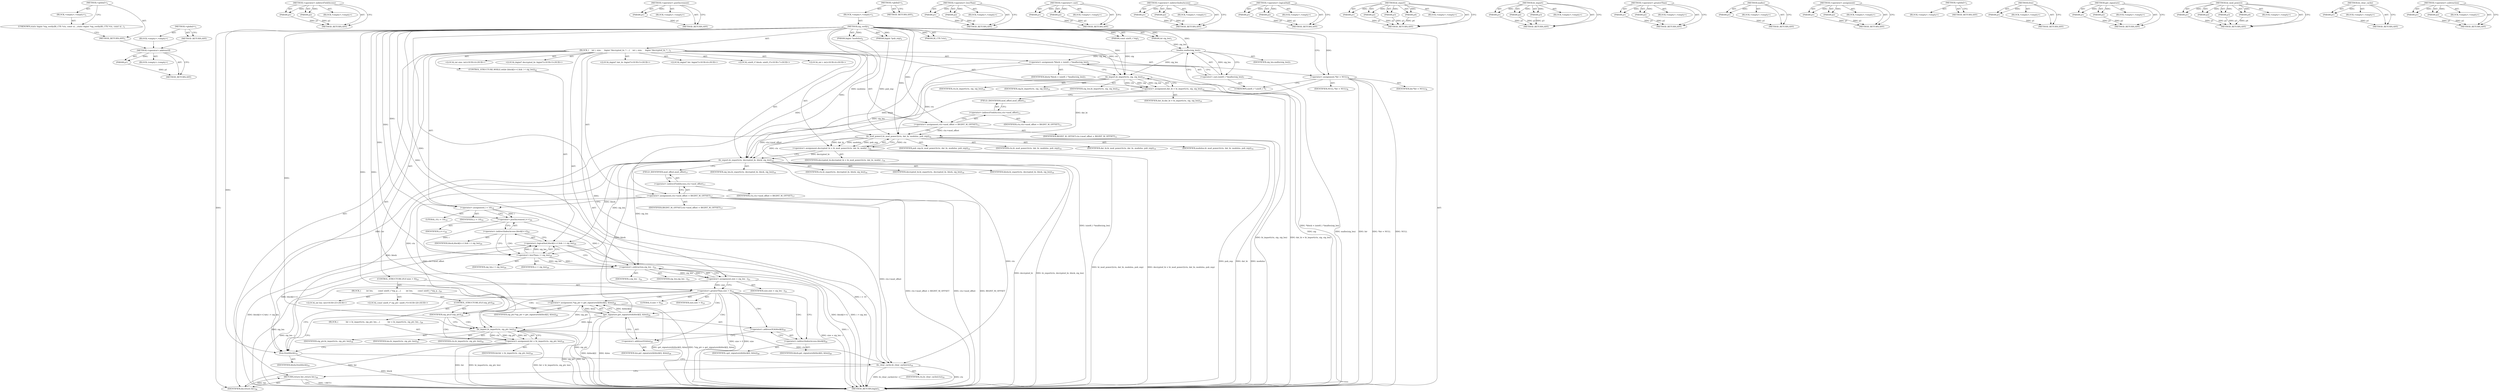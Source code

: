 digraph "&lt;global&gt;" {
vulnerable_204 [label=<(METHOD,&lt;operator&gt;.addressOf)>];
vulnerable_205 [label=<(PARAM,p1)>];
vulnerable_206 [label=<(BLOCK,&lt;empty&gt;,&lt;empty&gt;)>];
vulnerable_207 [label=<(METHOD_RETURN,ANY)>];
vulnerable_151 [label=<(METHOD,&lt;operator&gt;.indirectFieldAccess)>];
vulnerable_152 [label=<(PARAM,p1)>];
vulnerable_153 [label=<(PARAM,p2)>];
vulnerable_154 [label=<(BLOCK,&lt;empty&gt;,&lt;empty&gt;)>];
vulnerable_155 [label=<(METHOD_RETURN,ANY)>];
vulnerable_180 [label=<(METHOD,&lt;operator&gt;.postIncrement)>];
vulnerable_181 [label=<(PARAM,p1)>];
vulnerable_182 [label=<(BLOCK,&lt;empty&gt;,&lt;empty&gt;)>];
vulnerable_183 [label=<(METHOD_RETURN,ANY)>];
vulnerable_6 [label=<(METHOD,&lt;global&gt;)<SUB>1</SUB>>];
vulnerable_7 [label=<(BLOCK,&lt;empty&gt;,&lt;empty&gt;)<SUB>1</SUB>>];
vulnerable_8 [label=<(METHOD,sig_verify)<SUB>1</SUB>>];
vulnerable_9 [label=<(PARAM,BI_CTX *ctx)<SUB>1</SUB>>];
vulnerable_10 [label=<(PARAM,const uint8_t *sig)<SUB>1</SUB>>];
vulnerable_11 [label=<(PARAM,int sig_len)<SUB>1</SUB>>];
vulnerable_12 [label=<(PARAM,bigint *modulus)<SUB>2</SUB>>];
vulnerable_13 [label=<(PARAM,bigint *pub_exp)<SUB>2</SUB>>];
vulnerable_14 [label=<(BLOCK,{
    int i, size;
     bigint *decrypted_bi, *...,{
    int i, size;
     bigint *decrypted_bi, *...)<SUB>3</SUB>>];
vulnerable_15 [label="<(LOCAL,int i: int)<SUB>4</SUB>>"];
vulnerable_16 [label="<(LOCAL,int size: int)<SUB>4</SUB>>"];
vulnerable_17 [label="<(LOCAL,bigint* decrypted_bi: bigint*)<SUB>5</SUB>>"];
vulnerable_18 [label="<(LOCAL,bigint* dat_bi: bigint*)<SUB>5</SUB>>"];
vulnerable_19 [label="<(LOCAL,bigint* bir: bigint*)<SUB>6</SUB>>"];
vulnerable_20 [label=<(&lt;operator&gt;.assignment,*bir = NULL)<SUB>6</SUB>>];
vulnerable_21 [label=<(IDENTIFIER,bir,*bir = NULL)<SUB>6</SUB>>];
vulnerable_22 [label=<(IDENTIFIER,NULL,*bir = NULL)<SUB>6</SUB>>];
vulnerable_23 [label="<(LOCAL,uint8_t* block: uint8_t*)<SUB>7</SUB>>"];
vulnerable_24 [label=<(&lt;operator&gt;.assignment,*block = (uint8_t *)malloc(sig_len))<SUB>7</SUB>>];
vulnerable_25 [label=<(IDENTIFIER,block,*block = (uint8_t *)malloc(sig_len))<SUB>7</SUB>>];
vulnerable_26 [label=<(&lt;operator&gt;.cast,(uint8_t *)malloc(sig_len))<SUB>7</SUB>>];
vulnerable_27 [label=<(UNKNOWN,uint8_t *,uint8_t *)<SUB>7</SUB>>];
vulnerable_28 [label=<(malloc,malloc(sig_len))<SUB>7</SUB>>];
vulnerable_29 [label=<(IDENTIFIER,sig_len,malloc(sig_len))<SUB>7</SUB>>];
vulnerable_30 [label=<(&lt;operator&gt;.assignment,dat_bi = bi_import(ctx, sig, sig_len))<SUB>10</SUB>>];
vulnerable_31 [label=<(IDENTIFIER,dat_bi,dat_bi = bi_import(ctx, sig, sig_len))<SUB>10</SUB>>];
vulnerable_32 [label=<(bi_import,bi_import(ctx, sig, sig_len))<SUB>10</SUB>>];
vulnerable_33 [label=<(IDENTIFIER,ctx,bi_import(ctx, sig, sig_len))<SUB>10</SUB>>];
vulnerable_34 [label=<(IDENTIFIER,sig,bi_import(ctx, sig, sig_len))<SUB>10</SUB>>];
vulnerable_35 [label=<(IDENTIFIER,sig_len,bi_import(ctx, sig, sig_len))<SUB>10</SUB>>];
vulnerable_36 [label=<(&lt;operator&gt;.assignment,ctx-&gt;mod_offset = BIGINT_M_OFFSET)<SUB>11</SUB>>];
vulnerable_37 [label=<(&lt;operator&gt;.indirectFieldAccess,ctx-&gt;mod_offset)<SUB>11</SUB>>];
vulnerable_38 [label=<(IDENTIFIER,ctx,ctx-&gt;mod_offset = BIGINT_M_OFFSET)<SUB>11</SUB>>];
vulnerable_39 [label=<(FIELD_IDENTIFIER,mod_offset,mod_offset)<SUB>11</SUB>>];
vulnerable_40 [label=<(IDENTIFIER,BIGINT_M_OFFSET,ctx-&gt;mod_offset = BIGINT_M_OFFSET)<SUB>11</SUB>>];
vulnerable_41 [label=<(&lt;operator&gt;.assignment,decrypted_bi = bi_mod_power2(ctx, dat_bi, modul...)<SUB>14</SUB>>];
vulnerable_42 [label=<(IDENTIFIER,decrypted_bi,decrypted_bi = bi_mod_power2(ctx, dat_bi, modul...)<SUB>14</SUB>>];
vulnerable_43 [label=<(bi_mod_power2,bi_mod_power2(ctx, dat_bi, modulus, pub_exp))<SUB>14</SUB>>];
vulnerable_44 [label=<(IDENTIFIER,ctx,bi_mod_power2(ctx, dat_bi, modulus, pub_exp))<SUB>14</SUB>>];
vulnerable_45 [label=<(IDENTIFIER,dat_bi,bi_mod_power2(ctx, dat_bi, modulus, pub_exp))<SUB>14</SUB>>];
vulnerable_46 [label=<(IDENTIFIER,modulus,bi_mod_power2(ctx, dat_bi, modulus, pub_exp))<SUB>14</SUB>>];
vulnerable_47 [label=<(IDENTIFIER,pub_exp,bi_mod_power2(ctx, dat_bi, modulus, pub_exp))<SUB>14</SUB>>];
vulnerable_48 [label=<(bi_export,bi_export(ctx, decrypted_bi, block, sig_len))<SUB>16</SUB>>];
vulnerable_49 [label=<(IDENTIFIER,ctx,bi_export(ctx, decrypted_bi, block, sig_len))<SUB>16</SUB>>];
vulnerable_50 [label=<(IDENTIFIER,decrypted_bi,bi_export(ctx, decrypted_bi, block, sig_len))<SUB>16</SUB>>];
vulnerable_51 [label=<(IDENTIFIER,block,bi_export(ctx, decrypted_bi, block, sig_len))<SUB>16</SUB>>];
vulnerable_52 [label=<(IDENTIFIER,sig_len,bi_export(ctx, decrypted_bi, block, sig_len))<SUB>16</SUB>>];
vulnerable_53 [label=<(&lt;operator&gt;.assignment,ctx-&gt;mod_offset = BIGINT_M_OFFSET)<SUB>17</SUB>>];
vulnerable_54 [label=<(&lt;operator&gt;.indirectFieldAccess,ctx-&gt;mod_offset)<SUB>17</SUB>>];
vulnerable_55 [label=<(IDENTIFIER,ctx,ctx-&gt;mod_offset = BIGINT_M_OFFSET)<SUB>17</SUB>>];
vulnerable_56 [label=<(FIELD_IDENTIFIER,mod_offset,mod_offset)<SUB>17</SUB>>];
vulnerable_57 [label=<(IDENTIFIER,BIGINT_M_OFFSET,ctx-&gt;mod_offset = BIGINT_M_OFFSET)<SUB>17</SUB>>];
vulnerable_58 [label=<(&lt;operator&gt;.assignment,i = 10)<SUB>19</SUB>>];
vulnerable_59 [label=<(IDENTIFIER,i,i = 10)<SUB>19</SUB>>];
vulnerable_60 [label=<(LITERAL,10,i = 10)<SUB>19</SUB>>];
vulnerable_61 [label=<(CONTROL_STRUCTURE,WHILE,while (block[i++] &amp;&amp; i &lt; sig_len))<SUB>20</SUB>>];
vulnerable_62 [label=<(&lt;operator&gt;.logicalAnd,block[i++] &amp;&amp; i &lt; sig_len)<SUB>20</SUB>>];
vulnerable_63 [label=<(&lt;operator&gt;.indirectIndexAccess,block[i++])<SUB>20</SUB>>];
vulnerable_64 [label=<(IDENTIFIER,block,block[i++] &amp;&amp; i &lt; sig_len)<SUB>20</SUB>>];
vulnerable_65 [label=<(&lt;operator&gt;.postIncrement,i++)<SUB>20</SUB>>];
vulnerable_66 [label=<(IDENTIFIER,i,i++)<SUB>20</SUB>>];
vulnerable_67 [label=<(&lt;operator&gt;.lessThan,i &lt; sig_len)<SUB>20</SUB>>];
vulnerable_68 [label=<(IDENTIFIER,i,i &lt; sig_len)<SUB>20</SUB>>];
vulnerable_69 [label=<(IDENTIFIER,sig_len,i &lt; sig_len)<SUB>20</SUB>>];
vulnerable_70 [label=<(&lt;operator&gt;.assignment,size = sig_len - i)<SUB>21</SUB>>];
vulnerable_71 [label=<(IDENTIFIER,size,size = sig_len - i)<SUB>21</SUB>>];
vulnerable_72 [label=<(&lt;operator&gt;.subtraction,sig_len - i)<SUB>21</SUB>>];
vulnerable_73 [label=<(IDENTIFIER,sig_len,sig_len - i)<SUB>21</SUB>>];
vulnerable_74 [label=<(IDENTIFIER,i,sig_len - i)<SUB>21</SUB>>];
vulnerable_75 [label=<(CONTROL_STRUCTURE,IF,if (size &gt; 0))<SUB>23</SUB>>];
vulnerable_76 [label=<(&lt;operator&gt;.greaterThan,size &gt; 0)<SUB>23</SUB>>];
vulnerable_77 [label=<(IDENTIFIER,size,size &gt; 0)<SUB>23</SUB>>];
vulnerable_78 [label=<(LITERAL,0,size &gt; 0)<SUB>23</SUB>>];
vulnerable_79 [label=<(BLOCK,{
        int len;
        const uint8_t *sig_p...,{
        int len;
        const uint8_t *sig_p...)<SUB>24</SUB>>];
vulnerable_80 [label="<(LOCAL,int len: int)<SUB>25</SUB>>"];
vulnerable_81 [label="<(LOCAL,const uint8_t* sig_ptr: uint8_t*)<SUB>26</SUB>>"];
vulnerable_82 [label=<(&lt;operator&gt;.assignment,*sig_ptr = get_signature(&amp;block[i], &amp;len))<SUB>26</SUB>>];
vulnerable_83 [label=<(IDENTIFIER,sig_ptr,*sig_ptr = get_signature(&amp;block[i], &amp;len))<SUB>26</SUB>>];
vulnerable_84 [label=<(get_signature,get_signature(&amp;block[i], &amp;len))<SUB>26</SUB>>];
vulnerable_85 [label=<(&lt;operator&gt;.addressOf,&amp;block[i])<SUB>26</SUB>>];
vulnerable_86 [label=<(&lt;operator&gt;.indirectIndexAccess,block[i])<SUB>26</SUB>>];
vulnerable_87 [label=<(IDENTIFIER,block,get_signature(&amp;block[i], &amp;len))<SUB>26</SUB>>];
vulnerable_88 [label=<(IDENTIFIER,i,get_signature(&amp;block[i], &amp;len))<SUB>26</SUB>>];
vulnerable_89 [label=<(&lt;operator&gt;.addressOf,&amp;len)<SUB>26</SUB>>];
vulnerable_90 [label=<(IDENTIFIER,len,get_signature(&amp;block[i], &amp;len))<SUB>26</SUB>>];
vulnerable_91 [label=<(CONTROL_STRUCTURE,IF,if (sig_ptr))<SUB>28</SUB>>];
vulnerable_92 [label=<(IDENTIFIER,sig_ptr,if (sig_ptr))<SUB>28</SUB>>];
vulnerable_93 [label=<(BLOCK,{
            bir = bi_import(ctx, sig_ptr, len...,{
            bir = bi_import(ctx, sig_ptr, len...)<SUB>29</SUB>>];
vulnerable_94 [label=<(&lt;operator&gt;.assignment,bir = bi_import(ctx, sig_ptr, len))<SUB>30</SUB>>];
vulnerable_95 [label=<(IDENTIFIER,bir,bir = bi_import(ctx, sig_ptr, len))<SUB>30</SUB>>];
vulnerable_96 [label=<(bi_import,bi_import(ctx, sig_ptr, len))<SUB>30</SUB>>];
vulnerable_97 [label=<(IDENTIFIER,ctx,bi_import(ctx, sig_ptr, len))<SUB>30</SUB>>];
vulnerable_98 [label=<(IDENTIFIER,sig_ptr,bi_import(ctx, sig_ptr, len))<SUB>30</SUB>>];
vulnerable_99 [label=<(IDENTIFIER,len,bi_import(ctx, sig_ptr, len))<SUB>30</SUB>>];
vulnerable_100 [label=<(free,free(block))<SUB>33</SUB>>];
vulnerable_101 [label=<(IDENTIFIER,block,free(block))<SUB>33</SUB>>];
vulnerable_102 [label=<(bi_clear_cache,bi_clear_cache(ctx))<SUB>35</SUB>>];
vulnerable_103 [label=<(IDENTIFIER,ctx,bi_clear_cache(ctx))<SUB>35</SUB>>];
vulnerable_104 [label=<(RETURN,return bir;,return bir;)<SUB>36</SUB>>];
vulnerable_105 [label=<(IDENTIFIER,bir,return bir;)<SUB>36</SUB>>];
vulnerable_106 [label=<(METHOD_RETURN,bigint)<SUB>1</SUB>>];
vulnerable_108 [label=<(METHOD_RETURN,ANY)<SUB>1</SUB>>];
vulnerable_184 [label=<(METHOD,&lt;operator&gt;.lessThan)>];
vulnerable_185 [label=<(PARAM,p1)>];
vulnerable_186 [label=<(PARAM,p2)>];
vulnerable_187 [label=<(BLOCK,&lt;empty&gt;,&lt;empty&gt;)>];
vulnerable_188 [label=<(METHOD_RETURN,ANY)>];
vulnerable_136 [label=<(METHOD,&lt;operator&gt;.cast)>];
vulnerable_137 [label=<(PARAM,p1)>];
vulnerable_138 [label=<(PARAM,p2)>];
vulnerable_139 [label=<(BLOCK,&lt;empty&gt;,&lt;empty&gt;)>];
vulnerable_140 [label=<(METHOD_RETURN,ANY)>];
vulnerable_175 [label=<(METHOD,&lt;operator&gt;.indirectIndexAccess)>];
vulnerable_176 [label=<(PARAM,p1)>];
vulnerable_177 [label=<(PARAM,p2)>];
vulnerable_178 [label=<(BLOCK,&lt;empty&gt;,&lt;empty&gt;)>];
vulnerable_179 [label=<(METHOD_RETURN,ANY)>];
vulnerable_170 [label=<(METHOD,&lt;operator&gt;.logicalAnd)>];
vulnerable_171 [label=<(PARAM,p1)>];
vulnerable_172 [label=<(PARAM,p2)>];
vulnerable_173 [label=<(BLOCK,&lt;empty&gt;,&lt;empty&gt;)>];
vulnerable_174 [label=<(METHOD_RETURN,ANY)>];
vulnerable_163 [label=<(METHOD,bi_export)>];
vulnerable_164 [label=<(PARAM,p1)>];
vulnerable_165 [label=<(PARAM,p2)>];
vulnerable_166 [label=<(PARAM,p3)>];
vulnerable_167 [label=<(PARAM,p4)>];
vulnerable_168 [label=<(BLOCK,&lt;empty&gt;,&lt;empty&gt;)>];
vulnerable_169 [label=<(METHOD_RETURN,ANY)>];
vulnerable_145 [label=<(METHOD,bi_import)>];
vulnerable_146 [label=<(PARAM,p1)>];
vulnerable_147 [label=<(PARAM,p2)>];
vulnerable_148 [label=<(PARAM,p3)>];
vulnerable_149 [label=<(BLOCK,&lt;empty&gt;,&lt;empty&gt;)>];
vulnerable_150 [label=<(METHOD_RETURN,ANY)>];
vulnerable_194 [label=<(METHOD,&lt;operator&gt;.greaterThan)>];
vulnerable_195 [label=<(PARAM,p1)>];
vulnerable_196 [label=<(PARAM,p2)>];
vulnerable_197 [label=<(BLOCK,&lt;empty&gt;,&lt;empty&gt;)>];
vulnerable_198 [label=<(METHOD_RETURN,ANY)>];
vulnerable_141 [label=<(METHOD,malloc)>];
vulnerable_142 [label=<(PARAM,p1)>];
vulnerable_143 [label=<(BLOCK,&lt;empty&gt;,&lt;empty&gt;)>];
vulnerable_144 [label=<(METHOD_RETURN,ANY)>];
vulnerable_131 [label=<(METHOD,&lt;operator&gt;.assignment)>];
vulnerable_132 [label=<(PARAM,p1)>];
vulnerable_133 [label=<(PARAM,p2)>];
vulnerable_134 [label=<(BLOCK,&lt;empty&gt;,&lt;empty&gt;)>];
vulnerable_135 [label=<(METHOD_RETURN,ANY)>];
vulnerable_125 [label=<(METHOD,&lt;global&gt;)<SUB>1</SUB>>];
vulnerable_126 [label=<(BLOCK,&lt;empty&gt;,&lt;empty&gt;)>];
vulnerable_127 [label=<(METHOD_RETURN,ANY)>];
vulnerable_208 [label=<(METHOD,free)>];
vulnerable_209 [label=<(PARAM,p1)>];
vulnerable_210 [label=<(BLOCK,&lt;empty&gt;,&lt;empty&gt;)>];
vulnerable_211 [label=<(METHOD_RETURN,ANY)>];
vulnerable_199 [label=<(METHOD,get_signature)>];
vulnerable_200 [label=<(PARAM,p1)>];
vulnerable_201 [label=<(PARAM,p2)>];
vulnerable_202 [label=<(BLOCK,&lt;empty&gt;,&lt;empty&gt;)>];
vulnerable_203 [label=<(METHOD_RETURN,ANY)>];
vulnerable_156 [label=<(METHOD,bi_mod_power2)>];
vulnerable_157 [label=<(PARAM,p1)>];
vulnerable_158 [label=<(PARAM,p2)>];
vulnerable_159 [label=<(PARAM,p3)>];
vulnerable_160 [label=<(PARAM,p4)>];
vulnerable_161 [label=<(BLOCK,&lt;empty&gt;,&lt;empty&gt;)>];
vulnerable_162 [label=<(METHOD_RETURN,ANY)>];
vulnerable_212 [label=<(METHOD,bi_clear_cache)>];
vulnerable_213 [label=<(PARAM,p1)>];
vulnerable_214 [label=<(BLOCK,&lt;empty&gt;,&lt;empty&gt;)>];
vulnerable_215 [label=<(METHOD_RETURN,ANY)>];
vulnerable_189 [label=<(METHOD,&lt;operator&gt;.subtraction)>];
vulnerable_190 [label=<(PARAM,p1)>];
vulnerable_191 [label=<(PARAM,p2)>];
vulnerable_192 [label=<(BLOCK,&lt;empty&gt;,&lt;empty&gt;)>];
vulnerable_193 [label=<(METHOD_RETURN,ANY)>];
fixed_6 [label=<(METHOD,&lt;global&gt;)<SUB>1</SUB>>];
fixed_7 [label=<(BLOCK,&lt;empty&gt;,&lt;empty&gt;)<SUB>1</SUB>>];
fixed_8 [label=<(UNKNOWN,static bigint *sig_verify(BI_CTX *ctx, const ui...,static bigint *sig_verify(BI_CTX *ctx, const ui...)<SUB>1</SUB>>];
fixed_9 [label=<(METHOD_RETURN,ANY)<SUB>1</SUB>>];
fixed_14 [label=<(METHOD,&lt;global&gt;)<SUB>1</SUB>>];
fixed_15 [label=<(BLOCK,&lt;empty&gt;,&lt;empty&gt;)>];
fixed_16 [label=<(METHOD_RETURN,ANY)>];
vulnerable_204 -> vulnerable_205  [key=0, label="AST: "];
vulnerable_204 -> vulnerable_205  [key=1, label="DDG: "];
vulnerable_204 -> vulnerable_206  [key=0, label="AST: "];
vulnerable_204 -> vulnerable_207  [key=0, label="AST: "];
vulnerable_204 -> vulnerable_207  [key=1, label="CFG: "];
vulnerable_205 -> vulnerable_207  [key=0, label="DDG: p1"];
vulnerable_151 -> vulnerable_152  [key=0, label="AST: "];
vulnerable_151 -> vulnerable_152  [key=1, label="DDG: "];
vulnerable_151 -> vulnerable_154  [key=0, label="AST: "];
vulnerable_151 -> vulnerable_153  [key=0, label="AST: "];
vulnerable_151 -> vulnerable_153  [key=1, label="DDG: "];
vulnerable_151 -> vulnerable_155  [key=0, label="AST: "];
vulnerable_151 -> vulnerable_155  [key=1, label="CFG: "];
vulnerable_152 -> vulnerable_155  [key=0, label="DDG: p1"];
vulnerable_153 -> vulnerable_155  [key=0, label="DDG: p2"];
vulnerable_180 -> vulnerable_181  [key=0, label="AST: "];
vulnerable_180 -> vulnerable_181  [key=1, label="DDG: "];
vulnerable_180 -> vulnerable_182  [key=0, label="AST: "];
vulnerable_180 -> vulnerable_183  [key=0, label="AST: "];
vulnerable_180 -> vulnerable_183  [key=1, label="CFG: "];
vulnerable_181 -> vulnerable_183  [key=0, label="DDG: p1"];
vulnerable_6 -> vulnerable_7  [key=0, label="AST: "];
vulnerable_6 -> vulnerable_108  [key=0, label="AST: "];
vulnerable_6 -> vulnerable_108  [key=1, label="CFG: "];
vulnerable_7 -> vulnerable_8  [key=0, label="AST: "];
vulnerable_8 -> vulnerable_9  [key=0, label="AST: "];
vulnerable_8 -> vulnerable_9  [key=1, label="DDG: "];
vulnerable_8 -> vulnerable_10  [key=0, label="AST: "];
vulnerable_8 -> vulnerable_10  [key=1, label="DDG: "];
vulnerable_8 -> vulnerable_11  [key=0, label="AST: "];
vulnerable_8 -> vulnerable_11  [key=1, label="DDG: "];
vulnerable_8 -> vulnerable_12  [key=0, label="AST: "];
vulnerable_8 -> vulnerable_12  [key=1, label="DDG: "];
vulnerable_8 -> vulnerable_13  [key=0, label="AST: "];
vulnerable_8 -> vulnerable_13  [key=1, label="DDG: "];
vulnerable_8 -> vulnerable_14  [key=0, label="AST: "];
vulnerable_8 -> vulnerable_106  [key=0, label="AST: "];
vulnerable_8 -> vulnerable_20  [key=0, label="CFG: "];
vulnerable_8 -> vulnerable_20  [key=1, label="DDG: "];
vulnerable_8 -> vulnerable_36  [key=0, label="DDG: "];
vulnerable_8 -> vulnerable_53  [key=0, label="DDG: "];
vulnerable_8 -> vulnerable_58  [key=0, label="DDG: "];
vulnerable_8 -> vulnerable_48  [key=0, label="DDG: "];
vulnerable_8 -> vulnerable_100  [key=0, label="DDG: "];
vulnerable_8 -> vulnerable_102  [key=0, label="DDG: "];
vulnerable_8 -> vulnerable_105  [key=0, label="DDG: "];
vulnerable_8 -> vulnerable_32  [key=0, label="DDG: "];
vulnerable_8 -> vulnerable_43  [key=0, label="DDG: "];
vulnerable_8 -> vulnerable_72  [key=0, label="DDG: "];
vulnerable_8 -> vulnerable_76  [key=0, label="DDG: "];
vulnerable_8 -> vulnerable_28  [key=0, label="DDG: "];
vulnerable_8 -> vulnerable_67  [key=0, label="DDG: "];
vulnerable_8 -> vulnerable_92  [key=0, label="DDG: "];
vulnerable_8 -> vulnerable_65  [key=0, label="DDG: "];
vulnerable_8 -> vulnerable_84  [key=0, label="DDG: "];
vulnerable_8 -> vulnerable_96  [key=0, label="DDG: "];
vulnerable_9 -> vulnerable_32  [key=0, label="DDG: ctx"];
vulnerable_10 -> vulnerable_32  [key=0, label="DDG: sig"];
vulnerable_11 -> vulnerable_28  [key=0, label="DDG: sig_len"];
vulnerable_12 -> vulnerable_43  [key=0, label="DDG: modulus"];
vulnerable_13 -> vulnerable_43  [key=0, label="DDG: pub_exp"];
vulnerable_14 -> vulnerable_15  [key=0, label="AST: "];
vulnerable_14 -> vulnerable_16  [key=0, label="AST: "];
vulnerable_14 -> vulnerable_17  [key=0, label="AST: "];
vulnerable_14 -> vulnerable_18  [key=0, label="AST: "];
vulnerable_14 -> vulnerable_19  [key=0, label="AST: "];
vulnerable_14 -> vulnerable_20  [key=0, label="AST: "];
vulnerable_14 -> vulnerable_23  [key=0, label="AST: "];
vulnerable_14 -> vulnerable_24  [key=0, label="AST: "];
vulnerable_14 -> vulnerable_30  [key=0, label="AST: "];
vulnerable_14 -> vulnerable_36  [key=0, label="AST: "];
vulnerable_14 -> vulnerable_41  [key=0, label="AST: "];
vulnerable_14 -> vulnerable_48  [key=0, label="AST: "];
vulnerable_14 -> vulnerable_53  [key=0, label="AST: "];
vulnerable_14 -> vulnerable_58  [key=0, label="AST: "];
vulnerable_14 -> vulnerable_61  [key=0, label="AST: "];
vulnerable_14 -> vulnerable_70  [key=0, label="AST: "];
vulnerable_14 -> vulnerable_75  [key=0, label="AST: "];
vulnerable_14 -> vulnerable_100  [key=0, label="AST: "];
vulnerable_14 -> vulnerable_102  [key=0, label="AST: "];
vulnerable_14 -> vulnerable_104  [key=0, label="AST: "];
vulnerable_20 -> vulnerable_21  [key=0, label="AST: "];
vulnerable_20 -> vulnerable_22  [key=0, label="AST: "];
vulnerable_20 -> vulnerable_27  [key=0, label="CFG: "];
vulnerable_20 -> vulnerable_106  [key=0, label="DDG: bir"];
vulnerable_20 -> vulnerable_106  [key=1, label="DDG: *bir = NULL"];
vulnerable_20 -> vulnerable_106  [key=2, label="DDG: NULL"];
vulnerable_20 -> vulnerable_105  [key=0, label="DDG: bir"];
vulnerable_24 -> vulnerable_25  [key=0, label="AST: "];
vulnerable_24 -> vulnerable_26  [key=0, label="AST: "];
vulnerable_24 -> vulnerable_32  [key=0, label="CFG: "];
vulnerable_24 -> vulnerable_106  [key=0, label="DDG: (uint8_t *)malloc(sig_len)"];
vulnerable_24 -> vulnerable_106  [key=1, label="DDG: *block = (uint8_t *)malloc(sig_len)"];
vulnerable_24 -> vulnerable_48  [key=0, label="DDG: block"];
vulnerable_26 -> vulnerable_27  [key=0, label="AST: "];
vulnerable_26 -> vulnerable_28  [key=0, label="AST: "];
vulnerable_26 -> vulnerable_24  [key=0, label="CFG: "];
vulnerable_26 -> vulnerable_106  [key=0, label="DDG: malloc(sig_len)"];
vulnerable_27 -> vulnerable_28  [key=0, label="CFG: "];
vulnerable_28 -> vulnerable_29  [key=0, label="AST: "];
vulnerable_28 -> vulnerable_26  [key=0, label="CFG: "];
vulnerable_28 -> vulnerable_26  [key=1, label="DDG: sig_len"];
vulnerable_28 -> vulnerable_24  [key=0, label="DDG: sig_len"];
vulnerable_28 -> vulnerable_32  [key=0, label="DDG: sig_len"];
vulnerable_30 -> vulnerable_31  [key=0, label="AST: "];
vulnerable_30 -> vulnerable_32  [key=0, label="AST: "];
vulnerable_30 -> vulnerable_39  [key=0, label="CFG: "];
vulnerable_30 -> vulnerable_106  [key=0, label="DDG: bi_import(ctx, sig, sig_len)"];
vulnerable_30 -> vulnerable_106  [key=1, label="DDG: dat_bi = bi_import(ctx, sig, sig_len)"];
vulnerable_30 -> vulnerable_43  [key=0, label="DDG: dat_bi"];
vulnerable_32 -> vulnerable_33  [key=0, label="AST: "];
vulnerable_32 -> vulnerable_34  [key=0, label="AST: "];
vulnerable_32 -> vulnerable_35  [key=0, label="AST: "];
vulnerable_32 -> vulnerable_30  [key=0, label="CFG: "];
vulnerable_32 -> vulnerable_30  [key=1, label="DDG: ctx"];
vulnerable_32 -> vulnerable_30  [key=2, label="DDG: sig"];
vulnerable_32 -> vulnerable_30  [key=3, label="DDG: sig_len"];
vulnerable_32 -> vulnerable_106  [key=0, label="DDG: sig"];
vulnerable_32 -> vulnerable_48  [key=0, label="DDG: sig_len"];
vulnerable_32 -> vulnerable_43  [key=0, label="DDG: ctx"];
vulnerable_36 -> vulnerable_37  [key=0, label="AST: "];
vulnerable_36 -> vulnerable_40  [key=0, label="AST: "];
vulnerable_36 -> vulnerable_43  [key=0, label="CFG: "];
vulnerable_36 -> vulnerable_43  [key=1, label="DDG: ctx-&gt;mod_offset"];
vulnerable_36 -> vulnerable_48  [key=0, label="DDG: ctx-&gt;mod_offset"];
vulnerable_37 -> vulnerable_38  [key=0, label="AST: "];
vulnerable_37 -> vulnerable_39  [key=0, label="AST: "];
vulnerable_37 -> vulnerable_36  [key=0, label="CFG: "];
vulnerable_39 -> vulnerable_37  [key=0, label="CFG: "];
vulnerable_41 -> vulnerable_42  [key=0, label="AST: "];
vulnerable_41 -> vulnerable_43  [key=0, label="AST: "];
vulnerable_41 -> vulnerable_48  [key=0, label="CFG: "];
vulnerable_41 -> vulnerable_48  [key=1, label="DDG: decrypted_bi"];
vulnerable_41 -> vulnerable_106  [key=0, label="DDG: bi_mod_power2(ctx, dat_bi, modulus, pub_exp)"];
vulnerable_41 -> vulnerable_106  [key=1, label="DDG: decrypted_bi = bi_mod_power2(ctx, dat_bi, modulus, pub_exp)"];
vulnerable_43 -> vulnerable_44  [key=0, label="AST: "];
vulnerable_43 -> vulnerable_45  [key=0, label="AST: "];
vulnerable_43 -> vulnerable_46  [key=0, label="AST: "];
vulnerable_43 -> vulnerable_47  [key=0, label="AST: "];
vulnerable_43 -> vulnerable_41  [key=0, label="CFG: "];
vulnerable_43 -> vulnerable_41  [key=1, label="DDG: ctx"];
vulnerable_43 -> vulnerable_41  [key=2, label="DDG: dat_bi"];
vulnerable_43 -> vulnerable_41  [key=3, label="DDG: modulus"];
vulnerable_43 -> vulnerable_41  [key=4, label="DDG: pub_exp"];
vulnerable_43 -> vulnerable_106  [key=0, label="DDG: dat_bi"];
vulnerable_43 -> vulnerable_106  [key=1, label="DDG: modulus"];
vulnerable_43 -> vulnerable_106  [key=2, label="DDG: pub_exp"];
vulnerable_43 -> vulnerable_48  [key=0, label="DDG: ctx"];
vulnerable_48 -> vulnerable_49  [key=0, label="AST: "];
vulnerable_48 -> vulnerable_50  [key=0, label="AST: "];
vulnerable_48 -> vulnerable_51  [key=0, label="AST: "];
vulnerable_48 -> vulnerable_52  [key=0, label="AST: "];
vulnerable_48 -> vulnerable_56  [key=0, label="CFG: "];
vulnerable_48 -> vulnerable_106  [key=0, label="DDG: decrypted_bi"];
vulnerable_48 -> vulnerable_106  [key=1, label="DDG: bi_export(ctx, decrypted_bi, block, sig_len)"];
vulnerable_48 -> vulnerable_100  [key=0, label="DDG: block"];
vulnerable_48 -> vulnerable_102  [key=0, label="DDG: ctx"];
vulnerable_48 -> vulnerable_62  [key=0, label="DDG: block"];
vulnerable_48 -> vulnerable_72  [key=0, label="DDG: sig_len"];
vulnerable_48 -> vulnerable_67  [key=0, label="DDG: sig_len"];
vulnerable_48 -> vulnerable_84  [key=0, label="DDG: block"];
vulnerable_48 -> vulnerable_96  [key=0, label="DDG: ctx"];
vulnerable_53 -> vulnerable_54  [key=0, label="AST: "];
vulnerable_53 -> vulnerable_57  [key=0, label="AST: "];
vulnerable_53 -> vulnerable_58  [key=0, label="CFG: "];
vulnerable_53 -> vulnerable_106  [key=0, label="DDG: ctx-&gt;mod_offset"];
vulnerable_53 -> vulnerable_106  [key=1, label="DDG: BIGINT_M_OFFSET"];
vulnerable_53 -> vulnerable_106  [key=2, label="DDG: ctx-&gt;mod_offset = BIGINT_M_OFFSET"];
vulnerable_53 -> vulnerable_102  [key=0, label="DDG: ctx-&gt;mod_offset"];
vulnerable_53 -> vulnerable_96  [key=0, label="DDG: ctx-&gt;mod_offset"];
vulnerable_54 -> vulnerable_55  [key=0, label="AST: "];
vulnerable_54 -> vulnerable_56  [key=0, label="AST: "];
vulnerable_54 -> vulnerable_53  [key=0, label="CFG: "];
vulnerable_56 -> vulnerable_54  [key=0, label="CFG: "];
vulnerable_58 -> vulnerable_59  [key=0, label="AST: "];
vulnerable_58 -> vulnerable_60  [key=0, label="AST: "];
vulnerable_58 -> vulnerable_65  [key=0, label="CFG: "];
vulnerable_58 -> vulnerable_65  [key=1, label="DDG: i"];
vulnerable_58 -> vulnerable_106  [key=0, label="DDG: i = 10"];
vulnerable_61 -> vulnerable_62  [key=0, label="AST: "];
vulnerable_62 -> vulnerable_63  [key=0, label="AST: "];
vulnerable_62 -> vulnerable_67  [key=0, label="AST: "];
vulnerable_62 -> vulnerable_72  [key=0, label="CFG: "];
vulnerable_62 -> vulnerable_106  [key=0, label="DDG: block[i++]"];
vulnerable_62 -> vulnerable_106  [key=1, label="DDG: i &lt; sig_len"];
vulnerable_62 -> vulnerable_106  [key=2, label="DDG: block[i++] &amp;&amp; i &lt; sig_len"];
vulnerable_62 -> vulnerable_100  [key=0, label="DDG: block[i++]"];
vulnerable_63 -> vulnerable_64  [key=0, label="AST: "];
vulnerable_63 -> vulnerable_65  [key=0, label="AST: "];
vulnerable_63 -> vulnerable_62  [key=0, label="CFG: "];
vulnerable_63 -> vulnerable_67  [key=0, label="CFG: "];
vulnerable_63 -> vulnerable_67  [key=1, label="CDG: "];
vulnerable_65 -> vulnerable_66  [key=0, label="AST: "];
vulnerable_65 -> vulnerable_63  [key=0, label="CFG: "];
vulnerable_65 -> vulnerable_72  [key=0, label="DDG: i"];
vulnerable_65 -> vulnerable_67  [key=0, label="DDG: i"];
vulnerable_67 -> vulnerable_68  [key=0, label="AST: "];
vulnerable_67 -> vulnerable_69  [key=0, label="AST: "];
vulnerable_67 -> vulnerable_62  [key=0, label="CFG: "];
vulnerable_67 -> vulnerable_62  [key=1, label="DDG: i"];
vulnerable_67 -> vulnerable_62  [key=2, label="DDG: sig_len"];
vulnerable_67 -> vulnerable_72  [key=0, label="DDG: sig_len"];
vulnerable_67 -> vulnerable_72  [key=1, label="DDG: i"];
vulnerable_70 -> vulnerable_71  [key=0, label="AST: "];
vulnerable_70 -> vulnerable_72  [key=0, label="AST: "];
vulnerable_70 -> vulnerable_76  [key=0, label="CFG: "];
vulnerable_70 -> vulnerable_76  [key=1, label="DDG: size"];
vulnerable_70 -> vulnerable_106  [key=0, label="DDG: sig_len - i"];
vulnerable_70 -> vulnerable_106  [key=1, label="DDG: size = sig_len - i"];
vulnerable_72 -> vulnerable_73  [key=0, label="AST: "];
vulnerable_72 -> vulnerable_74  [key=0, label="AST: "];
vulnerable_72 -> vulnerable_70  [key=0, label="CFG: "];
vulnerable_72 -> vulnerable_70  [key=1, label="DDG: sig_len"];
vulnerable_72 -> vulnerable_70  [key=2, label="DDG: i"];
vulnerable_72 -> vulnerable_106  [key=0, label="DDG: sig_len"];
vulnerable_72 -> vulnerable_106  [key=1, label="DDG: i"];
vulnerable_75 -> vulnerable_76  [key=0, label="AST: "];
vulnerable_75 -> vulnerable_79  [key=0, label="AST: "];
vulnerable_76 -> vulnerable_77  [key=0, label="AST: "];
vulnerable_76 -> vulnerable_78  [key=0, label="AST: "];
vulnerable_76 -> vulnerable_86  [key=0, label="CFG: "];
vulnerable_76 -> vulnerable_86  [key=1, label="CDG: "];
vulnerable_76 -> vulnerable_100  [key=0, label="CFG: "];
vulnerable_76 -> vulnerable_106  [key=0, label="DDG: size"];
vulnerable_76 -> vulnerable_106  [key=1, label="DDG: size &gt; 0"];
vulnerable_76 -> vulnerable_89  [key=0, label="CDG: "];
vulnerable_76 -> vulnerable_82  [key=0, label="CDG: "];
vulnerable_76 -> vulnerable_84  [key=0, label="CDG: "];
vulnerable_76 -> vulnerable_85  [key=0, label="CDG: "];
vulnerable_76 -> vulnerable_92  [key=0, label="CDG: "];
vulnerable_79 -> vulnerable_80  [key=0, label="AST: "];
vulnerable_79 -> vulnerable_81  [key=0, label="AST: "];
vulnerable_79 -> vulnerable_82  [key=0, label="AST: "];
vulnerable_79 -> vulnerable_91  [key=0, label="AST: "];
vulnerable_82 -> vulnerable_83  [key=0, label="AST: "];
vulnerable_82 -> vulnerable_84  [key=0, label="AST: "];
vulnerable_82 -> vulnerable_92  [key=0, label="CFG: "];
vulnerable_82 -> vulnerable_106  [key=0, label="DDG: sig_ptr"];
vulnerable_82 -> vulnerable_106  [key=1, label="DDG: get_signature(&amp;block[i], &amp;len)"];
vulnerable_82 -> vulnerable_106  [key=2, label="DDG: *sig_ptr = get_signature(&amp;block[i], &amp;len)"];
vulnerable_82 -> vulnerable_96  [key=0, label="DDG: sig_ptr"];
vulnerable_84 -> vulnerable_85  [key=0, label="AST: "];
vulnerable_84 -> vulnerable_89  [key=0, label="AST: "];
vulnerable_84 -> vulnerable_82  [key=0, label="CFG: "];
vulnerable_84 -> vulnerable_82  [key=1, label="DDG: &amp;block[i]"];
vulnerable_84 -> vulnerable_82  [key=2, label="DDG: &amp;len"];
vulnerable_84 -> vulnerable_106  [key=0, label="DDG: &amp;block[i]"];
vulnerable_84 -> vulnerable_106  [key=1, label="DDG: &amp;len"];
vulnerable_84 -> vulnerable_96  [key=0, label="DDG: &amp;len"];
vulnerable_85 -> vulnerable_86  [key=0, label="AST: "];
vulnerable_85 -> vulnerable_89  [key=0, label="CFG: "];
vulnerable_86 -> vulnerable_87  [key=0, label="AST: "];
vulnerable_86 -> vulnerable_88  [key=0, label="AST: "];
vulnerable_86 -> vulnerable_85  [key=0, label="CFG: "];
vulnerable_89 -> vulnerable_90  [key=0, label="AST: "];
vulnerable_89 -> vulnerable_84  [key=0, label="CFG: "];
vulnerable_91 -> vulnerable_92  [key=0, label="AST: "];
vulnerable_91 -> vulnerable_93  [key=0, label="AST: "];
vulnerable_92 -> vulnerable_96  [key=0, label="CFG: "];
vulnerable_92 -> vulnerable_96  [key=1, label="CDG: "];
vulnerable_92 -> vulnerable_100  [key=0, label="CFG: "];
vulnerable_92 -> vulnerable_94  [key=0, label="CDG: "];
vulnerable_93 -> vulnerable_94  [key=0, label="AST: "];
vulnerable_94 -> vulnerable_95  [key=0, label="AST: "];
vulnerable_94 -> vulnerable_96  [key=0, label="AST: "];
vulnerable_94 -> vulnerable_100  [key=0, label="CFG: "];
vulnerable_94 -> vulnerable_106  [key=0, label="DDG: bir"];
vulnerable_94 -> vulnerable_106  [key=1, label="DDG: bi_import(ctx, sig_ptr, len)"];
vulnerable_94 -> vulnerable_106  [key=2, label="DDG: bir = bi_import(ctx, sig_ptr, len)"];
vulnerable_94 -> vulnerable_105  [key=0, label="DDG: bir"];
vulnerable_96 -> vulnerable_97  [key=0, label="AST: "];
vulnerable_96 -> vulnerable_98  [key=0, label="AST: "];
vulnerable_96 -> vulnerable_99  [key=0, label="AST: "];
vulnerable_96 -> vulnerable_94  [key=0, label="CFG: "];
vulnerable_96 -> vulnerable_94  [key=1, label="DDG: ctx"];
vulnerable_96 -> vulnerable_94  [key=2, label="DDG: sig_ptr"];
vulnerable_96 -> vulnerable_94  [key=3, label="DDG: len"];
vulnerable_96 -> vulnerable_106  [key=0, label="DDG: sig_ptr"];
vulnerable_96 -> vulnerable_106  [key=1, label="DDG: len"];
vulnerable_96 -> vulnerable_102  [key=0, label="DDG: ctx"];
vulnerable_100 -> vulnerable_101  [key=0, label="AST: "];
vulnerable_100 -> vulnerable_102  [key=0, label="CFG: "];
vulnerable_100 -> vulnerable_106  [key=0, label="DDG: block"];
vulnerable_102 -> vulnerable_103  [key=0, label="AST: "];
vulnerable_102 -> vulnerable_104  [key=0, label="CFG: "];
vulnerable_102 -> vulnerable_106  [key=0, label="DDG: ctx"];
vulnerable_102 -> vulnerable_106  [key=1, label="DDG: bi_clear_cache(ctx)"];
vulnerable_104 -> vulnerable_105  [key=0, label="AST: "];
vulnerable_104 -> vulnerable_106  [key=0, label="CFG: "];
vulnerable_104 -> vulnerable_106  [key=1, label="DDG: &lt;RET&gt;"];
vulnerable_105 -> vulnerable_104  [key=0, label="DDG: bir"];
vulnerable_184 -> vulnerable_185  [key=0, label="AST: "];
vulnerable_184 -> vulnerable_185  [key=1, label="DDG: "];
vulnerable_184 -> vulnerable_187  [key=0, label="AST: "];
vulnerable_184 -> vulnerable_186  [key=0, label="AST: "];
vulnerable_184 -> vulnerable_186  [key=1, label="DDG: "];
vulnerable_184 -> vulnerable_188  [key=0, label="AST: "];
vulnerable_184 -> vulnerable_188  [key=1, label="CFG: "];
vulnerable_185 -> vulnerable_188  [key=0, label="DDG: p1"];
vulnerable_186 -> vulnerable_188  [key=0, label="DDG: p2"];
vulnerable_136 -> vulnerable_137  [key=0, label="AST: "];
vulnerable_136 -> vulnerable_137  [key=1, label="DDG: "];
vulnerable_136 -> vulnerable_139  [key=0, label="AST: "];
vulnerable_136 -> vulnerable_138  [key=0, label="AST: "];
vulnerable_136 -> vulnerable_138  [key=1, label="DDG: "];
vulnerable_136 -> vulnerable_140  [key=0, label="AST: "];
vulnerable_136 -> vulnerable_140  [key=1, label="CFG: "];
vulnerable_137 -> vulnerable_140  [key=0, label="DDG: p1"];
vulnerable_138 -> vulnerable_140  [key=0, label="DDG: p2"];
vulnerable_175 -> vulnerable_176  [key=0, label="AST: "];
vulnerable_175 -> vulnerable_176  [key=1, label="DDG: "];
vulnerable_175 -> vulnerable_178  [key=0, label="AST: "];
vulnerable_175 -> vulnerable_177  [key=0, label="AST: "];
vulnerable_175 -> vulnerable_177  [key=1, label="DDG: "];
vulnerable_175 -> vulnerable_179  [key=0, label="AST: "];
vulnerable_175 -> vulnerable_179  [key=1, label="CFG: "];
vulnerable_176 -> vulnerable_179  [key=0, label="DDG: p1"];
vulnerable_177 -> vulnerable_179  [key=0, label="DDG: p2"];
vulnerable_170 -> vulnerable_171  [key=0, label="AST: "];
vulnerable_170 -> vulnerable_171  [key=1, label="DDG: "];
vulnerable_170 -> vulnerable_173  [key=0, label="AST: "];
vulnerable_170 -> vulnerable_172  [key=0, label="AST: "];
vulnerable_170 -> vulnerable_172  [key=1, label="DDG: "];
vulnerable_170 -> vulnerable_174  [key=0, label="AST: "];
vulnerable_170 -> vulnerable_174  [key=1, label="CFG: "];
vulnerable_171 -> vulnerable_174  [key=0, label="DDG: p1"];
vulnerable_172 -> vulnerable_174  [key=0, label="DDG: p2"];
vulnerable_163 -> vulnerable_164  [key=0, label="AST: "];
vulnerable_163 -> vulnerable_164  [key=1, label="DDG: "];
vulnerable_163 -> vulnerable_168  [key=0, label="AST: "];
vulnerable_163 -> vulnerable_165  [key=0, label="AST: "];
vulnerable_163 -> vulnerable_165  [key=1, label="DDG: "];
vulnerable_163 -> vulnerable_169  [key=0, label="AST: "];
vulnerable_163 -> vulnerable_169  [key=1, label="CFG: "];
vulnerable_163 -> vulnerable_166  [key=0, label="AST: "];
vulnerable_163 -> vulnerable_166  [key=1, label="DDG: "];
vulnerable_163 -> vulnerable_167  [key=0, label="AST: "];
vulnerable_163 -> vulnerable_167  [key=1, label="DDG: "];
vulnerable_164 -> vulnerable_169  [key=0, label="DDG: p1"];
vulnerable_165 -> vulnerable_169  [key=0, label="DDG: p2"];
vulnerable_166 -> vulnerable_169  [key=0, label="DDG: p3"];
vulnerable_167 -> vulnerable_169  [key=0, label="DDG: p4"];
vulnerable_145 -> vulnerable_146  [key=0, label="AST: "];
vulnerable_145 -> vulnerable_146  [key=1, label="DDG: "];
vulnerable_145 -> vulnerable_149  [key=0, label="AST: "];
vulnerable_145 -> vulnerable_147  [key=0, label="AST: "];
vulnerable_145 -> vulnerable_147  [key=1, label="DDG: "];
vulnerable_145 -> vulnerable_150  [key=0, label="AST: "];
vulnerable_145 -> vulnerable_150  [key=1, label="CFG: "];
vulnerable_145 -> vulnerable_148  [key=0, label="AST: "];
vulnerable_145 -> vulnerable_148  [key=1, label="DDG: "];
vulnerable_146 -> vulnerable_150  [key=0, label="DDG: p1"];
vulnerable_147 -> vulnerable_150  [key=0, label="DDG: p2"];
vulnerable_148 -> vulnerable_150  [key=0, label="DDG: p3"];
vulnerable_194 -> vulnerable_195  [key=0, label="AST: "];
vulnerable_194 -> vulnerable_195  [key=1, label="DDG: "];
vulnerable_194 -> vulnerable_197  [key=0, label="AST: "];
vulnerable_194 -> vulnerable_196  [key=0, label="AST: "];
vulnerable_194 -> vulnerable_196  [key=1, label="DDG: "];
vulnerable_194 -> vulnerable_198  [key=0, label="AST: "];
vulnerable_194 -> vulnerable_198  [key=1, label="CFG: "];
vulnerable_195 -> vulnerable_198  [key=0, label="DDG: p1"];
vulnerable_196 -> vulnerable_198  [key=0, label="DDG: p2"];
vulnerable_141 -> vulnerable_142  [key=0, label="AST: "];
vulnerable_141 -> vulnerable_142  [key=1, label="DDG: "];
vulnerable_141 -> vulnerable_143  [key=0, label="AST: "];
vulnerable_141 -> vulnerable_144  [key=0, label="AST: "];
vulnerable_141 -> vulnerable_144  [key=1, label="CFG: "];
vulnerable_142 -> vulnerable_144  [key=0, label="DDG: p1"];
vulnerable_131 -> vulnerable_132  [key=0, label="AST: "];
vulnerable_131 -> vulnerable_132  [key=1, label="DDG: "];
vulnerable_131 -> vulnerable_134  [key=0, label="AST: "];
vulnerable_131 -> vulnerable_133  [key=0, label="AST: "];
vulnerable_131 -> vulnerable_133  [key=1, label="DDG: "];
vulnerable_131 -> vulnerable_135  [key=0, label="AST: "];
vulnerable_131 -> vulnerable_135  [key=1, label="CFG: "];
vulnerable_132 -> vulnerable_135  [key=0, label="DDG: p1"];
vulnerable_133 -> vulnerable_135  [key=0, label="DDG: p2"];
vulnerable_125 -> vulnerable_126  [key=0, label="AST: "];
vulnerable_125 -> vulnerable_127  [key=0, label="AST: "];
vulnerable_125 -> vulnerable_127  [key=1, label="CFG: "];
vulnerable_208 -> vulnerable_209  [key=0, label="AST: "];
vulnerable_208 -> vulnerable_209  [key=1, label="DDG: "];
vulnerable_208 -> vulnerable_210  [key=0, label="AST: "];
vulnerable_208 -> vulnerable_211  [key=0, label="AST: "];
vulnerable_208 -> vulnerable_211  [key=1, label="CFG: "];
vulnerable_209 -> vulnerable_211  [key=0, label="DDG: p1"];
vulnerable_199 -> vulnerable_200  [key=0, label="AST: "];
vulnerable_199 -> vulnerable_200  [key=1, label="DDG: "];
vulnerable_199 -> vulnerable_202  [key=0, label="AST: "];
vulnerable_199 -> vulnerable_201  [key=0, label="AST: "];
vulnerable_199 -> vulnerable_201  [key=1, label="DDG: "];
vulnerable_199 -> vulnerable_203  [key=0, label="AST: "];
vulnerable_199 -> vulnerable_203  [key=1, label="CFG: "];
vulnerable_200 -> vulnerable_203  [key=0, label="DDG: p1"];
vulnerable_201 -> vulnerable_203  [key=0, label="DDG: p2"];
vulnerable_156 -> vulnerable_157  [key=0, label="AST: "];
vulnerable_156 -> vulnerable_157  [key=1, label="DDG: "];
vulnerable_156 -> vulnerable_161  [key=0, label="AST: "];
vulnerable_156 -> vulnerable_158  [key=0, label="AST: "];
vulnerable_156 -> vulnerable_158  [key=1, label="DDG: "];
vulnerable_156 -> vulnerable_162  [key=0, label="AST: "];
vulnerable_156 -> vulnerable_162  [key=1, label="CFG: "];
vulnerable_156 -> vulnerable_159  [key=0, label="AST: "];
vulnerable_156 -> vulnerable_159  [key=1, label="DDG: "];
vulnerable_156 -> vulnerable_160  [key=0, label="AST: "];
vulnerable_156 -> vulnerable_160  [key=1, label="DDG: "];
vulnerable_157 -> vulnerable_162  [key=0, label="DDG: p1"];
vulnerable_158 -> vulnerable_162  [key=0, label="DDG: p2"];
vulnerable_159 -> vulnerable_162  [key=0, label="DDG: p3"];
vulnerable_160 -> vulnerable_162  [key=0, label="DDG: p4"];
vulnerable_212 -> vulnerable_213  [key=0, label="AST: "];
vulnerable_212 -> vulnerable_213  [key=1, label="DDG: "];
vulnerable_212 -> vulnerable_214  [key=0, label="AST: "];
vulnerable_212 -> vulnerable_215  [key=0, label="AST: "];
vulnerable_212 -> vulnerable_215  [key=1, label="CFG: "];
vulnerable_213 -> vulnerable_215  [key=0, label="DDG: p1"];
vulnerable_189 -> vulnerable_190  [key=0, label="AST: "];
vulnerable_189 -> vulnerable_190  [key=1, label="DDG: "];
vulnerable_189 -> vulnerable_192  [key=0, label="AST: "];
vulnerable_189 -> vulnerable_191  [key=0, label="AST: "];
vulnerable_189 -> vulnerable_191  [key=1, label="DDG: "];
vulnerable_189 -> vulnerable_193  [key=0, label="AST: "];
vulnerable_189 -> vulnerable_193  [key=1, label="CFG: "];
vulnerable_190 -> vulnerable_193  [key=0, label="DDG: p1"];
vulnerable_191 -> vulnerable_193  [key=0, label="DDG: p2"];
fixed_6 -> fixed_7  [key=0, label="AST: "];
fixed_6 -> fixed_9  [key=0, label="AST: "];
fixed_6 -> fixed_8  [key=0, label="CFG: "];
fixed_7 -> fixed_8  [key=0, label="AST: "];
fixed_8 -> fixed_9  [key=0, label="CFG: "];
fixed_9 -> vulnerable_204  [key=0];
fixed_14 -> fixed_15  [key=0, label="AST: "];
fixed_14 -> fixed_16  [key=0, label="AST: "];
fixed_14 -> fixed_16  [key=1, label="CFG: "];
fixed_15 -> vulnerable_204  [key=0];
fixed_16 -> vulnerable_204  [key=0];
}
